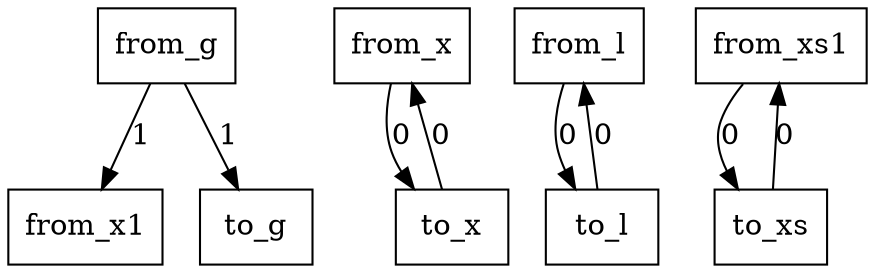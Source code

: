 digraph {
    graph [rankdir=TB
          ,bgcolor=transparent];
    node [shape=box
         ,fillcolor=white
         ,style=filled];
    0 [label=<from_x1>];
    1 [label=<from_x>];
    2 [label=<from_l>];
    3 [label=<from_xs1>];
    4 [label=<from_g>];
    5 [label=<to_x>];
    6 [label=<to_xs>];
    7 [label=<to_l>];
    8 [label=<to_g>];
    1 -> 5 [label=0];
    2 -> 7 [label=0];
    3 -> 6 [label=0];
    4 -> 0 [label=1];
    4 -> 8 [label=1];
    5 -> 1 [label=0];
    6 -> 3 [label=0];
    7 -> 2 [label=0];
}